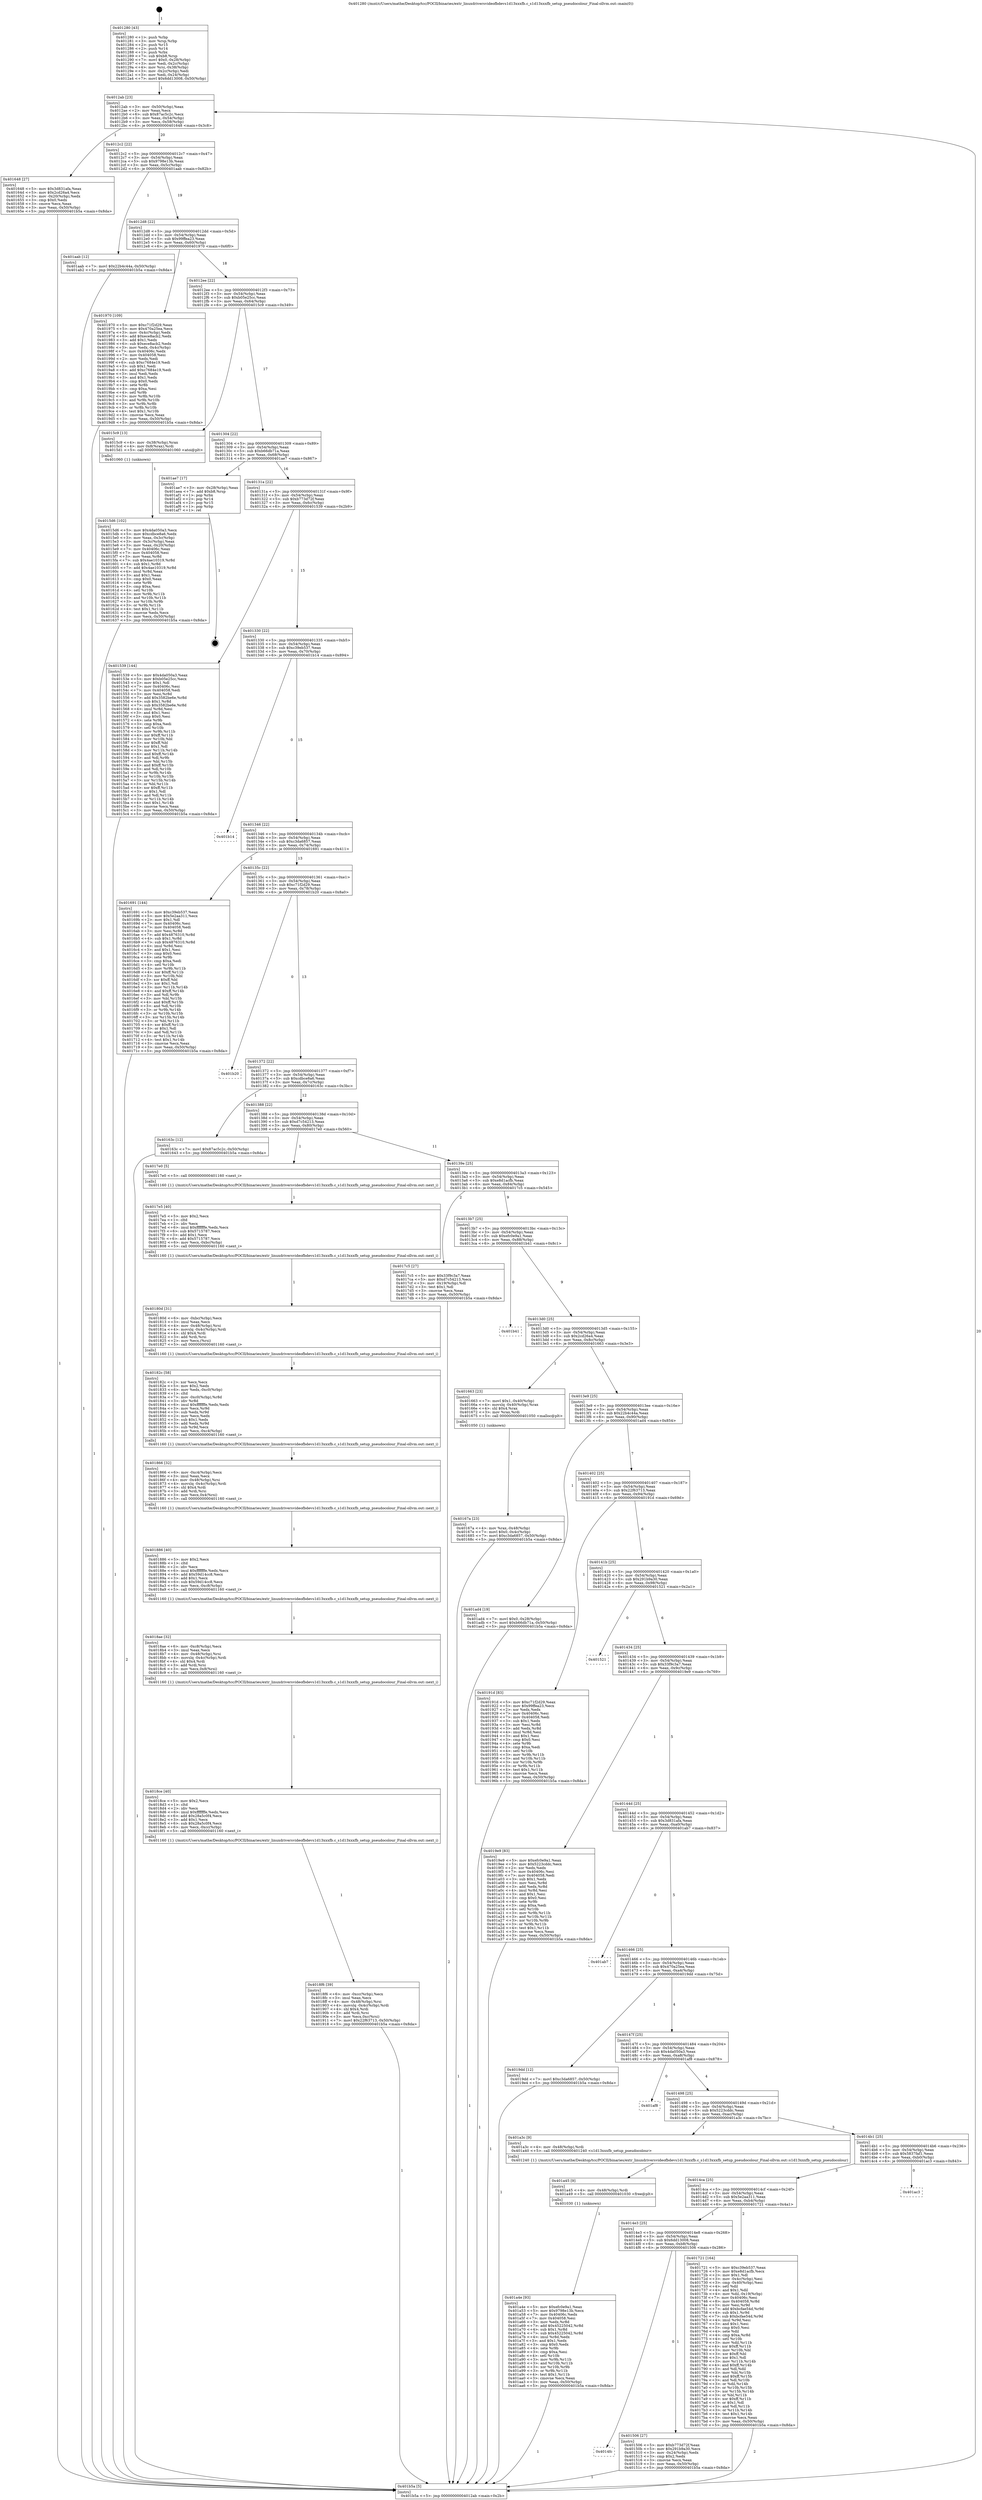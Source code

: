 digraph "0x401280" {
  label = "0x401280 (/mnt/c/Users/mathe/Desktop/tcc/POCII/binaries/extr_linuxdriversvideofbdevs1d13xxxfb.c_s1d13xxxfb_setup_pseudocolour_Final-ollvm.out::main(0))"
  labelloc = "t"
  node[shape=record]

  Entry [label="",width=0.3,height=0.3,shape=circle,fillcolor=black,style=filled]
  "0x4012ab" [label="{
     0x4012ab [23]\l
     | [instrs]\l
     &nbsp;&nbsp;0x4012ab \<+3\>: mov -0x50(%rbp),%eax\l
     &nbsp;&nbsp;0x4012ae \<+2\>: mov %eax,%ecx\l
     &nbsp;&nbsp;0x4012b0 \<+6\>: sub $0x87ac5c2c,%ecx\l
     &nbsp;&nbsp;0x4012b6 \<+3\>: mov %eax,-0x54(%rbp)\l
     &nbsp;&nbsp;0x4012b9 \<+3\>: mov %ecx,-0x58(%rbp)\l
     &nbsp;&nbsp;0x4012bc \<+6\>: je 0000000000401648 \<main+0x3c8\>\l
  }"]
  "0x401648" [label="{
     0x401648 [27]\l
     | [instrs]\l
     &nbsp;&nbsp;0x401648 \<+5\>: mov $0x3d831afa,%eax\l
     &nbsp;&nbsp;0x40164d \<+5\>: mov $0x2cd26a4,%ecx\l
     &nbsp;&nbsp;0x401652 \<+3\>: mov -0x20(%rbp),%edx\l
     &nbsp;&nbsp;0x401655 \<+3\>: cmp $0x0,%edx\l
     &nbsp;&nbsp;0x401658 \<+3\>: cmove %ecx,%eax\l
     &nbsp;&nbsp;0x40165b \<+3\>: mov %eax,-0x50(%rbp)\l
     &nbsp;&nbsp;0x40165e \<+5\>: jmp 0000000000401b5a \<main+0x8da\>\l
  }"]
  "0x4012c2" [label="{
     0x4012c2 [22]\l
     | [instrs]\l
     &nbsp;&nbsp;0x4012c2 \<+5\>: jmp 00000000004012c7 \<main+0x47\>\l
     &nbsp;&nbsp;0x4012c7 \<+3\>: mov -0x54(%rbp),%eax\l
     &nbsp;&nbsp;0x4012ca \<+5\>: sub $0x9798e13b,%eax\l
     &nbsp;&nbsp;0x4012cf \<+3\>: mov %eax,-0x5c(%rbp)\l
     &nbsp;&nbsp;0x4012d2 \<+6\>: je 0000000000401aab \<main+0x82b\>\l
  }"]
  Exit [label="",width=0.3,height=0.3,shape=circle,fillcolor=black,style=filled,peripheries=2]
  "0x401aab" [label="{
     0x401aab [12]\l
     | [instrs]\l
     &nbsp;&nbsp;0x401aab \<+7\>: movl $0x22b4c44a,-0x50(%rbp)\l
     &nbsp;&nbsp;0x401ab2 \<+5\>: jmp 0000000000401b5a \<main+0x8da\>\l
  }"]
  "0x4012d8" [label="{
     0x4012d8 [22]\l
     | [instrs]\l
     &nbsp;&nbsp;0x4012d8 \<+5\>: jmp 00000000004012dd \<main+0x5d\>\l
     &nbsp;&nbsp;0x4012dd \<+3\>: mov -0x54(%rbp),%eax\l
     &nbsp;&nbsp;0x4012e0 \<+5\>: sub $0x99ffea23,%eax\l
     &nbsp;&nbsp;0x4012e5 \<+3\>: mov %eax,-0x60(%rbp)\l
     &nbsp;&nbsp;0x4012e8 \<+6\>: je 0000000000401970 \<main+0x6f0\>\l
  }"]
  "0x401a4e" [label="{
     0x401a4e [93]\l
     | [instrs]\l
     &nbsp;&nbsp;0x401a4e \<+5\>: mov $0xefc0e9a1,%eax\l
     &nbsp;&nbsp;0x401a53 \<+5\>: mov $0x9798e13b,%ecx\l
     &nbsp;&nbsp;0x401a58 \<+7\>: mov 0x40406c,%edx\l
     &nbsp;&nbsp;0x401a5f \<+7\>: mov 0x404058,%esi\l
     &nbsp;&nbsp;0x401a66 \<+3\>: mov %edx,%r8d\l
     &nbsp;&nbsp;0x401a69 \<+7\>: add $0x45225042,%r8d\l
     &nbsp;&nbsp;0x401a70 \<+4\>: sub $0x1,%r8d\l
     &nbsp;&nbsp;0x401a74 \<+7\>: sub $0x45225042,%r8d\l
     &nbsp;&nbsp;0x401a7b \<+4\>: imul %r8d,%edx\l
     &nbsp;&nbsp;0x401a7f \<+3\>: and $0x1,%edx\l
     &nbsp;&nbsp;0x401a82 \<+3\>: cmp $0x0,%edx\l
     &nbsp;&nbsp;0x401a85 \<+4\>: sete %r9b\l
     &nbsp;&nbsp;0x401a89 \<+3\>: cmp $0xa,%esi\l
     &nbsp;&nbsp;0x401a8c \<+4\>: setl %r10b\l
     &nbsp;&nbsp;0x401a90 \<+3\>: mov %r9b,%r11b\l
     &nbsp;&nbsp;0x401a93 \<+3\>: and %r10b,%r11b\l
     &nbsp;&nbsp;0x401a96 \<+3\>: xor %r10b,%r9b\l
     &nbsp;&nbsp;0x401a99 \<+3\>: or %r9b,%r11b\l
     &nbsp;&nbsp;0x401a9c \<+4\>: test $0x1,%r11b\l
     &nbsp;&nbsp;0x401aa0 \<+3\>: cmovne %ecx,%eax\l
     &nbsp;&nbsp;0x401aa3 \<+3\>: mov %eax,-0x50(%rbp)\l
     &nbsp;&nbsp;0x401aa6 \<+5\>: jmp 0000000000401b5a \<main+0x8da\>\l
  }"]
  "0x401970" [label="{
     0x401970 [109]\l
     | [instrs]\l
     &nbsp;&nbsp;0x401970 \<+5\>: mov $0xc71f2d29,%eax\l
     &nbsp;&nbsp;0x401975 \<+5\>: mov $0x470a25ea,%ecx\l
     &nbsp;&nbsp;0x40197a \<+3\>: mov -0x4c(%rbp),%edx\l
     &nbsp;&nbsp;0x40197d \<+6\>: add $0xece8acb2,%edx\l
     &nbsp;&nbsp;0x401983 \<+3\>: add $0x1,%edx\l
     &nbsp;&nbsp;0x401986 \<+6\>: sub $0xece8acb2,%edx\l
     &nbsp;&nbsp;0x40198c \<+3\>: mov %edx,-0x4c(%rbp)\l
     &nbsp;&nbsp;0x40198f \<+7\>: mov 0x40406c,%edx\l
     &nbsp;&nbsp;0x401996 \<+7\>: mov 0x404058,%esi\l
     &nbsp;&nbsp;0x40199d \<+2\>: mov %edx,%edi\l
     &nbsp;&nbsp;0x40199f \<+6\>: sub $0xc7684e19,%edi\l
     &nbsp;&nbsp;0x4019a5 \<+3\>: sub $0x1,%edi\l
     &nbsp;&nbsp;0x4019a8 \<+6\>: add $0xc7684e19,%edi\l
     &nbsp;&nbsp;0x4019ae \<+3\>: imul %edi,%edx\l
     &nbsp;&nbsp;0x4019b1 \<+3\>: and $0x1,%edx\l
     &nbsp;&nbsp;0x4019b4 \<+3\>: cmp $0x0,%edx\l
     &nbsp;&nbsp;0x4019b7 \<+4\>: sete %r8b\l
     &nbsp;&nbsp;0x4019bb \<+3\>: cmp $0xa,%esi\l
     &nbsp;&nbsp;0x4019be \<+4\>: setl %r9b\l
     &nbsp;&nbsp;0x4019c2 \<+3\>: mov %r8b,%r10b\l
     &nbsp;&nbsp;0x4019c5 \<+3\>: and %r9b,%r10b\l
     &nbsp;&nbsp;0x4019c8 \<+3\>: xor %r9b,%r8b\l
     &nbsp;&nbsp;0x4019cb \<+3\>: or %r8b,%r10b\l
     &nbsp;&nbsp;0x4019ce \<+4\>: test $0x1,%r10b\l
     &nbsp;&nbsp;0x4019d2 \<+3\>: cmovne %ecx,%eax\l
     &nbsp;&nbsp;0x4019d5 \<+3\>: mov %eax,-0x50(%rbp)\l
     &nbsp;&nbsp;0x4019d8 \<+5\>: jmp 0000000000401b5a \<main+0x8da\>\l
  }"]
  "0x4012ee" [label="{
     0x4012ee [22]\l
     | [instrs]\l
     &nbsp;&nbsp;0x4012ee \<+5\>: jmp 00000000004012f3 \<main+0x73\>\l
     &nbsp;&nbsp;0x4012f3 \<+3\>: mov -0x54(%rbp),%eax\l
     &nbsp;&nbsp;0x4012f6 \<+5\>: sub $0xb05e25cc,%eax\l
     &nbsp;&nbsp;0x4012fb \<+3\>: mov %eax,-0x64(%rbp)\l
     &nbsp;&nbsp;0x4012fe \<+6\>: je 00000000004015c9 \<main+0x349\>\l
  }"]
  "0x401a45" [label="{
     0x401a45 [9]\l
     | [instrs]\l
     &nbsp;&nbsp;0x401a45 \<+4\>: mov -0x48(%rbp),%rdi\l
     &nbsp;&nbsp;0x401a49 \<+5\>: call 0000000000401030 \<free@plt\>\l
     | [calls]\l
     &nbsp;&nbsp;0x401030 \{1\} (unknown)\l
  }"]
  "0x4015c9" [label="{
     0x4015c9 [13]\l
     | [instrs]\l
     &nbsp;&nbsp;0x4015c9 \<+4\>: mov -0x38(%rbp),%rax\l
     &nbsp;&nbsp;0x4015cd \<+4\>: mov 0x8(%rax),%rdi\l
     &nbsp;&nbsp;0x4015d1 \<+5\>: call 0000000000401060 \<atoi@plt\>\l
     | [calls]\l
     &nbsp;&nbsp;0x401060 \{1\} (unknown)\l
  }"]
  "0x401304" [label="{
     0x401304 [22]\l
     | [instrs]\l
     &nbsp;&nbsp;0x401304 \<+5\>: jmp 0000000000401309 \<main+0x89\>\l
     &nbsp;&nbsp;0x401309 \<+3\>: mov -0x54(%rbp),%eax\l
     &nbsp;&nbsp;0x40130c \<+5\>: sub $0xb66db71a,%eax\l
     &nbsp;&nbsp;0x401311 \<+3\>: mov %eax,-0x68(%rbp)\l
     &nbsp;&nbsp;0x401314 \<+6\>: je 0000000000401ae7 \<main+0x867\>\l
  }"]
  "0x4018f6" [label="{
     0x4018f6 [39]\l
     | [instrs]\l
     &nbsp;&nbsp;0x4018f6 \<+6\>: mov -0xcc(%rbp),%ecx\l
     &nbsp;&nbsp;0x4018fc \<+3\>: imul %eax,%ecx\l
     &nbsp;&nbsp;0x4018ff \<+4\>: mov -0x48(%rbp),%rsi\l
     &nbsp;&nbsp;0x401903 \<+4\>: movslq -0x4c(%rbp),%rdi\l
     &nbsp;&nbsp;0x401907 \<+4\>: shl $0x4,%rdi\l
     &nbsp;&nbsp;0x40190b \<+3\>: add %rdi,%rsi\l
     &nbsp;&nbsp;0x40190e \<+3\>: mov %ecx,0xc(%rsi)\l
     &nbsp;&nbsp;0x401911 \<+7\>: movl $0x22f63713,-0x50(%rbp)\l
     &nbsp;&nbsp;0x401918 \<+5\>: jmp 0000000000401b5a \<main+0x8da\>\l
  }"]
  "0x401ae7" [label="{
     0x401ae7 [17]\l
     | [instrs]\l
     &nbsp;&nbsp;0x401ae7 \<+3\>: mov -0x28(%rbp),%eax\l
     &nbsp;&nbsp;0x401aea \<+7\>: add $0xb8,%rsp\l
     &nbsp;&nbsp;0x401af1 \<+1\>: pop %rbx\l
     &nbsp;&nbsp;0x401af2 \<+2\>: pop %r14\l
     &nbsp;&nbsp;0x401af4 \<+2\>: pop %r15\l
     &nbsp;&nbsp;0x401af6 \<+1\>: pop %rbp\l
     &nbsp;&nbsp;0x401af7 \<+1\>: ret\l
  }"]
  "0x40131a" [label="{
     0x40131a [22]\l
     | [instrs]\l
     &nbsp;&nbsp;0x40131a \<+5\>: jmp 000000000040131f \<main+0x9f\>\l
     &nbsp;&nbsp;0x40131f \<+3\>: mov -0x54(%rbp),%eax\l
     &nbsp;&nbsp;0x401322 \<+5\>: sub $0xb773d72f,%eax\l
     &nbsp;&nbsp;0x401327 \<+3\>: mov %eax,-0x6c(%rbp)\l
     &nbsp;&nbsp;0x40132a \<+6\>: je 0000000000401539 \<main+0x2b9\>\l
  }"]
  "0x4018ce" [label="{
     0x4018ce [40]\l
     | [instrs]\l
     &nbsp;&nbsp;0x4018ce \<+5\>: mov $0x2,%ecx\l
     &nbsp;&nbsp;0x4018d3 \<+1\>: cltd\l
     &nbsp;&nbsp;0x4018d4 \<+2\>: idiv %ecx\l
     &nbsp;&nbsp;0x4018d6 \<+6\>: imul $0xfffffffe,%edx,%ecx\l
     &nbsp;&nbsp;0x4018dc \<+6\>: add $0x28a5c0f4,%ecx\l
     &nbsp;&nbsp;0x4018e2 \<+3\>: add $0x1,%ecx\l
     &nbsp;&nbsp;0x4018e5 \<+6\>: sub $0x28a5c0f4,%ecx\l
     &nbsp;&nbsp;0x4018eb \<+6\>: mov %ecx,-0xcc(%rbp)\l
     &nbsp;&nbsp;0x4018f1 \<+5\>: call 0000000000401160 \<next_i\>\l
     | [calls]\l
     &nbsp;&nbsp;0x401160 \{1\} (/mnt/c/Users/mathe/Desktop/tcc/POCII/binaries/extr_linuxdriversvideofbdevs1d13xxxfb.c_s1d13xxxfb_setup_pseudocolour_Final-ollvm.out::next_i)\l
  }"]
  "0x401539" [label="{
     0x401539 [144]\l
     | [instrs]\l
     &nbsp;&nbsp;0x401539 \<+5\>: mov $0x4da050a3,%eax\l
     &nbsp;&nbsp;0x40153e \<+5\>: mov $0xb05e25cc,%ecx\l
     &nbsp;&nbsp;0x401543 \<+2\>: mov $0x1,%dl\l
     &nbsp;&nbsp;0x401545 \<+7\>: mov 0x40406c,%esi\l
     &nbsp;&nbsp;0x40154c \<+7\>: mov 0x404058,%edi\l
     &nbsp;&nbsp;0x401553 \<+3\>: mov %esi,%r8d\l
     &nbsp;&nbsp;0x401556 \<+7\>: add $0x3582be6e,%r8d\l
     &nbsp;&nbsp;0x40155d \<+4\>: sub $0x1,%r8d\l
     &nbsp;&nbsp;0x401561 \<+7\>: sub $0x3582be6e,%r8d\l
     &nbsp;&nbsp;0x401568 \<+4\>: imul %r8d,%esi\l
     &nbsp;&nbsp;0x40156c \<+3\>: and $0x1,%esi\l
     &nbsp;&nbsp;0x40156f \<+3\>: cmp $0x0,%esi\l
     &nbsp;&nbsp;0x401572 \<+4\>: sete %r9b\l
     &nbsp;&nbsp;0x401576 \<+3\>: cmp $0xa,%edi\l
     &nbsp;&nbsp;0x401579 \<+4\>: setl %r10b\l
     &nbsp;&nbsp;0x40157d \<+3\>: mov %r9b,%r11b\l
     &nbsp;&nbsp;0x401580 \<+4\>: xor $0xff,%r11b\l
     &nbsp;&nbsp;0x401584 \<+3\>: mov %r10b,%bl\l
     &nbsp;&nbsp;0x401587 \<+3\>: xor $0xff,%bl\l
     &nbsp;&nbsp;0x40158a \<+3\>: xor $0x1,%dl\l
     &nbsp;&nbsp;0x40158d \<+3\>: mov %r11b,%r14b\l
     &nbsp;&nbsp;0x401590 \<+4\>: and $0xff,%r14b\l
     &nbsp;&nbsp;0x401594 \<+3\>: and %dl,%r9b\l
     &nbsp;&nbsp;0x401597 \<+3\>: mov %bl,%r15b\l
     &nbsp;&nbsp;0x40159a \<+4\>: and $0xff,%r15b\l
     &nbsp;&nbsp;0x40159e \<+3\>: and %dl,%r10b\l
     &nbsp;&nbsp;0x4015a1 \<+3\>: or %r9b,%r14b\l
     &nbsp;&nbsp;0x4015a4 \<+3\>: or %r10b,%r15b\l
     &nbsp;&nbsp;0x4015a7 \<+3\>: xor %r15b,%r14b\l
     &nbsp;&nbsp;0x4015aa \<+3\>: or %bl,%r11b\l
     &nbsp;&nbsp;0x4015ad \<+4\>: xor $0xff,%r11b\l
     &nbsp;&nbsp;0x4015b1 \<+3\>: or $0x1,%dl\l
     &nbsp;&nbsp;0x4015b4 \<+3\>: and %dl,%r11b\l
     &nbsp;&nbsp;0x4015b7 \<+3\>: or %r11b,%r14b\l
     &nbsp;&nbsp;0x4015ba \<+4\>: test $0x1,%r14b\l
     &nbsp;&nbsp;0x4015be \<+3\>: cmovne %ecx,%eax\l
     &nbsp;&nbsp;0x4015c1 \<+3\>: mov %eax,-0x50(%rbp)\l
     &nbsp;&nbsp;0x4015c4 \<+5\>: jmp 0000000000401b5a \<main+0x8da\>\l
  }"]
  "0x401330" [label="{
     0x401330 [22]\l
     | [instrs]\l
     &nbsp;&nbsp;0x401330 \<+5\>: jmp 0000000000401335 \<main+0xb5\>\l
     &nbsp;&nbsp;0x401335 \<+3\>: mov -0x54(%rbp),%eax\l
     &nbsp;&nbsp;0x401338 \<+5\>: sub $0xc39eb537,%eax\l
     &nbsp;&nbsp;0x40133d \<+3\>: mov %eax,-0x70(%rbp)\l
     &nbsp;&nbsp;0x401340 \<+6\>: je 0000000000401b14 \<main+0x894\>\l
  }"]
  "0x4018ae" [label="{
     0x4018ae [32]\l
     | [instrs]\l
     &nbsp;&nbsp;0x4018ae \<+6\>: mov -0xc8(%rbp),%ecx\l
     &nbsp;&nbsp;0x4018b4 \<+3\>: imul %eax,%ecx\l
     &nbsp;&nbsp;0x4018b7 \<+4\>: mov -0x48(%rbp),%rsi\l
     &nbsp;&nbsp;0x4018bb \<+4\>: movslq -0x4c(%rbp),%rdi\l
     &nbsp;&nbsp;0x4018bf \<+4\>: shl $0x4,%rdi\l
     &nbsp;&nbsp;0x4018c3 \<+3\>: add %rdi,%rsi\l
     &nbsp;&nbsp;0x4018c6 \<+3\>: mov %ecx,0x8(%rsi)\l
     &nbsp;&nbsp;0x4018c9 \<+5\>: call 0000000000401160 \<next_i\>\l
     | [calls]\l
     &nbsp;&nbsp;0x401160 \{1\} (/mnt/c/Users/mathe/Desktop/tcc/POCII/binaries/extr_linuxdriversvideofbdevs1d13xxxfb.c_s1d13xxxfb_setup_pseudocolour_Final-ollvm.out::next_i)\l
  }"]
  "0x401b14" [label="{
     0x401b14\l
  }", style=dashed]
  "0x401346" [label="{
     0x401346 [22]\l
     | [instrs]\l
     &nbsp;&nbsp;0x401346 \<+5\>: jmp 000000000040134b \<main+0xcb\>\l
     &nbsp;&nbsp;0x40134b \<+3\>: mov -0x54(%rbp),%eax\l
     &nbsp;&nbsp;0x40134e \<+5\>: sub $0xc3da6857,%eax\l
     &nbsp;&nbsp;0x401353 \<+3\>: mov %eax,-0x74(%rbp)\l
     &nbsp;&nbsp;0x401356 \<+6\>: je 0000000000401691 \<main+0x411\>\l
  }"]
  "0x401886" [label="{
     0x401886 [40]\l
     | [instrs]\l
     &nbsp;&nbsp;0x401886 \<+5\>: mov $0x2,%ecx\l
     &nbsp;&nbsp;0x40188b \<+1\>: cltd\l
     &nbsp;&nbsp;0x40188c \<+2\>: idiv %ecx\l
     &nbsp;&nbsp;0x40188e \<+6\>: imul $0xfffffffe,%edx,%ecx\l
     &nbsp;&nbsp;0x401894 \<+6\>: add $0x59d14cc8,%ecx\l
     &nbsp;&nbsp;0x40189a \<+3\>: add $0x1,%ecx\l
     &nbsp;&nbsp;0x40189d \<+6\>: sub $0x59d14cc8,%ecx\l
     &nbsp;&nbsp;0x4018a3 \<+6\>: mov %ecx,-0xc8(%rbp)\l
     &nbsp;&nbsp;0x4018a9 \<+5\>: call 0000000000401160 \<next_i\>\l
     | [calls]\l
     &nbsp;&nbsp;0x401160 \{1\} (/mnt/c/Users/mathe/Desktop/tcc/POCII/binaries/extr_linuxdriversvideofbdevs1d13xxxfb.c_s1d13xxxfb_setup_pseudocolour_Final-ollvm.out::next_i)\l
  }"]
  "0x401691" [label="{
     0x401691 [144]\l
     | [instrs]\l
     &nbsp;&nbsp;0x401691 \<+5\>: mov $0xc39eb537,%eax\l
     &nbsp;&nbsp;0x401696 \<+5\>: mov $0x5e2aa311,%ecx\l
     &nbsp;&nbsp;0x40169b \<+2\>: mov $0x1,%dl\l
     &nbsp;&nbsp;0x40169d \<+7\>: mov 0x40406c,%esi\l
     &nbsp;&nbsp;0x4016a4 \<+7\>: mov 0x404058,%edi\l
     &nbsp;&nbsp;0x4016ab \<+3\>: mov %esi,%r8d\l
     &nbsp;&nbsp;0x4016ae \<+7\>: add $0x4876310,%r8d\l
     &nbsp;&nbsp;0x4016b5 \<+4\>: sub $0x1,%r8d\l
     &nbsp;&nbsp;0x4016b9 \<+7\>: sub $0x4876310,%r8d\l
     &nbsp;&nbsp;0x4016c0 \<+4\>: imul %r8d,%esi\l
     &nbsp;&nbsp;0x4016c4 \<+3\>: and $0x1,%esi\l
     &nbsp;&nbsp;0x4016c7 \<+3\>: cmp $0x0,%esi\l
     &nbsp;&nbsp;0x4016ca \<+4\>: sete %r9b\l
     &nbsp;&nbsp;0x4016ce \<+3\>: cmp $0xa,%edi\l
     &nbsp;&nbsp;0x4016d1 \<+4\>: setl %r10b\l
     &nbsp;&nbsp;0x4016d5 \<+3\>: mov %r9b,%r11b\l
     &nbsp;&nbsp;0x4016d8 \<+4\>: xor $0xff,%r11b\l
     &nbsp;&nbsp;0x4016dc \<+3\>: mov %r10b,%bl\l
     &nbsp;&nbsp;0x4016df \<+3\>: xor $0xff,%bl\l
     &nbsp;&nbsp;0x4016e2 \<+3\>: xor $0x1,%dl\l
     &nbsp;&nbsp;0x4016e5 \<+3\>: mov %r11b,%r14b\l
     &nbsp;&nbsp;0x4016e8 \<+4\>: and $0xff,%r14b\l
     &nbsp;&nbsp;0x4016ec \<+3\>: and %dl,%r9b\l
     &nbsp;&nbsp;0x4016ef \<+3\>: mov %bl,%r15b\l
     &nbsp;&nbsp;0x4016f2 \<+4\>: and $0xff,%r15b\l
     &nbsp;&nbsp;0x4016f6 \<+3\>: and %dl,%r10b\l
     &nbsp;&nbsp;0x4016f9 \<+3\>: or %r9b,%r14b\l
     &nbsp;&nbsp;0x4016fc \<+3\>: or %r10b,%r15b\l
     &nbsp;&nbsp;0x4016ff \<+3\>: xor %r15b,%r14b\l
     &nbsp;&nbsp;0x401702 \<+3\>: or %bl,%r11b\l
     &nbsp;&nbsp;0x401705 \<+4\>: xor $0xff,%r11b\l
     &nbsp;&nbsp;0x401709 \<+3\>: or $0x1,%dl\l
     &nbsp;&nbsp;0x40170c \<+3\>: and %dl,%r11b\l
     &nbsp;&nbsp;0x40170f \<+3\>: or %r11b,%r14b\l
     &nbsp;&nbsp;0x401712 \<+4\>: test $0x1,%r14b\l
     &nbsp;&nbsp;0x401716 \<+3\>: cmovne %ecx,%eax\l
     &nbsp;&nbsp;0x401719 \<+3\>: mov %eax,-0x50(%rbp)\l
     &nbsp;&nbsp;0x40171c \<+5\>: jmp 0000000000401b5a \<main+0x8da\>\l
  }"]
  "0x40135c" [label="{
     0x40135c [22]\l
     | [instrs]\l
     &nbsp;&nbsp;0x40135c \<+5\>: jmp 0000000000401361 \<main+0xe1\>\l
     &nbsp;&nbsp;0x401361 \<+3\>: mov -0x54(%rbp),%eax\l
     &nbsp;&nbsp;0x401364 \<+5\>: sub $0xc71f2d29,%eax\l
     &nbsp;&nbsp;0x401369 \<+3\>: mov %eax,-0x78(%rbp)\l
     &nbsp;&nbsp;0x40136c \<+6\>: je 0000000000401b20 \<main+0x8a0\>\l
  }"]
  "0x401866" [label="{
     0x401866 [32]\l
     | [instrs]\l
     &nbsp;&nbsp;0x401866 \<+6\>: mov -0xc4(%rbp),%ecx\l
     &nbsp;&nbsp;0x40186c \<+3\>: imul %eax,%ecx\l
     &nbsp;&nbsp;0x40186f \<+4\>: mov -0x48(%rbp),%rsi\l
     &nbsp;&nbsp;0x401873 \<+4\>: movslq -0x4c(%rbp),%rdi\l
     &nbsp;&nbsp;0x401877 \<+4\>: shl $0x4,%rdi\l
     &nbsp;&nbsp;0x40187b \<+3\>: add %rdi,%rsi\l
     &nbsp;&nbsp;0x40187e \<+3\>: mov %ecx,0x4(%rsi)\l
     &nbsp;&nbsp;0x401881 \<+5\>: call 0000000000401160 \<next_i\>\l
     | [calls]\l
     &nbsp;&nbsp;0x401160 \{1\} (/mnt/c/Users/mathe/Desktop/tcc/POCII/binaries/extr_linuxdriversvideofbdevs1d13xxxfb.c_s1d13xxxfb_setup_pseudocolour_Final-ollvm.out::next_i)\l
  }"]
  "0x401b20" [label="{
     0x401b20\l
  }", style=dashed]
  "0x401372" [label="{
     0x401372 [22]\l
     | [instrs]\l
     &nbsp;&nbsp;0x401372 \<+5\>: jmp 0000000000401377 \<main+0xf7\>\l
     &nbsp;&nbsp;0x401377 \<+3\>: mov -0x54(%rbp),%eax\l
     &nbsp;&nbsp;0x40137a \<+5\>: sub $0xcdbce8a6,%eax\l
     &nbsp;&nbsp;0x40137f \<+3\>: mov %eax,-0x7c(%rbp)\l
     &nbsp;&nbsp;0x401382 \<+6\>: je 000000000040163c \<main+0x3bc\>\l
  }"]
  "0x40182c" [label="{
     0x40182c [58]\l
     | [instrs]\l
     &nbsp;&nbsp;0x40182c \<+2\>: xor %ecx,%ecx\l
     &nbsp;&nbsp;0x40182e \<+5\>: mov $0x2,%edx\l
     &nbsp;&nbsp;0x401833 \<+6\>: mov %edx,-0xc0(%rbp)\l
     &nbsp;&nbsp;0x401839 \<+1\>: cltd\l
     &nbsp;&nbsp;0x40183a \<+7\>: mov -0xc0(%rbp),%r8d\l
     &nbsp;&nbsp;0x401841 \<+3\>: idiv %r8d\l
     &nbsp;&nbsp;0x401844 \<+6\>: imul $0xfffffffe,%edx,%edx\l
     &nbsp;&nbsp;0x40184a \<+3\>: mov %ecx,%r9d\l
     &nbsp;&nbsp;0x40184d \<+3\>: sub %edx,%r9d\l
     &nbsp;&nbsp;0x401850 \<+2\>: mov %ecx,%edx\l
     &nbsp;&nbsp;0x401852 \<+3\>: sub $0x1,%edx\l
     &nbsp;&nbsp;0x401855 \<+3\>: add %edx,%r9d\l
     &nbsp;&nbsp;0x401858 \<+3\>: sub %r9d,%ecx\l
     &nbsp;&nbsp;0x40185b \<+6\>: mov %ecx,-0xc4(%rbp)\l
     &nbsp;&nbsp;0x401861 \<+5\>: call 0000000000401160 \<next_i\>\l
     | [calls]\l
     &nbsp;&nbsp;0x401160 \{1\} (/mnt/c/Users/mathe/Desktop/tcc/POCII/binaries/extr_linuxdriversvideofbdevs1d13xxxfb.c_s1d13xxxfb_setup_pseudocolour_Final-ollvm.out::next_i)\l
  }"]
  "0x40163c" [label="{
     0x40163c [12]\l
     | [instrs]\l
     &nbsp;&nbsp;0x40163c \<+7\>: movl $0x87ac5c2c,-0x50(%rbp)\l
     &nbsp;&nbsp;0x401643 \<+5\>: jmp 0000000000401b5a \<main+0x8da\>\l
  }"]
  "0x401388" [label="{
     0x401388 [22]\l
     | [instrs]\l
     &nbsp;&nbsp;0x401388 \<+5\>: jmp 000000000040138d \<main+0x10d\>\l
     &nbsp;&nbsp;0x40138d \<+3\>: mov -0x54(%rbp),%eax\l
     &nbsp;&nbsp;0x401390 \<+5\>: sub $0xd7c54213,%eax\l
     &nbsp;&nbsp;0x401395 \<+3\>: mov %eax,-0x80(%rbp)\l
     &nbsp;&nbsp;0x401398 \<+6\>: je 00000000004017e0 \<main+0x560\>\l
  }"]
  "0x40180d" [label="{
     0x40180d [31]\l
     | [instrs]\l
     &nbsp;&nbsp;0x40180d \<+6\>: mov -0xbc(%rbp),%ecx\l
     &nbsp;&nbsp;0x401813 \<+3\>: imul %eax,%ecx\l
     &nbsp;&nbsp;0x401816 \<+4\>: mov -0x48(%rbp),%rsi\l
     &nbsp;&nbsp;0x40181a \<+4\>: movslq -0x4c(%rbp),%rdi\l
     &nbsp;&nbsp;0x40181e \<+4\>: shl $0x4,%rdi\l
     &nbsp;&nbsp;0x401822 \<+3\>: add %rdi,%rsi\l
     &nbsp;&nbsp;0x401825 \<+2\>: mov %ecx,(%rsi)\l
     &nbsp;&nbsp;0x401827 \<+5\>: call 0000000000401160 \<next_i\>\l
     | [calls]\l
     &nbsp;&nbsp;0x401160 \{1\} (/mnt/c/Users/mathe/Desktop/tcc/POCII/binaries/extr_linuxdriversvideofbdevs1d13xxxfb.c_s1d13xxxfb_setup_pseudocolour_Final-ollvm.out::next_i)\l
  }"]
  "0x4017e0" [label="{
     0x4017e0 [5]\l
     | [instrs]\l
     &nbsp;&nbsp;0x4017e0 \<+5\>: call 0000000000401160 \<next_i\>\l
     | [calls]\l
     &nbsp;&nbsp;0x401160 \{1\} (/mnt/c/Users/mathe/Desktop/tcc/POCII/binaries/extr_linuxdriversvideofbdevs1d13xxxfb.c_s1d13xxxfb_setup_pseudocolour_Final-ollvm.out::next_i)\l
  }"]
  "0x40139e" [label="{
     0x40139e [25]\l
     | [instrs]\l
     &nbsp;&nbsp;0x40139e \<+5\>: jmp 00000000004013a3 \<main+0x123\>\l
     &nbsp;&nbsp;0x4013a3 \<+3\>: mov -0x54(%rbp),%eax\l
     &nbsp;&nbsp;0x4013a6 \<+5\>: sub $0xe8d1acfb,%eax\l
     &nbsp;&nbsp;0x4013ab \<+6\>: mov %eax,-0x84(%rbp)\l
     &nbsp;&nbsp;0x4013b1 \<+6\>: je 00000000004017c5 \<main+0x545\>\l
  }"]
  "0x4017e5" [label="{
     0x4017e5 [40]\l
     | [instrs]\l
     &nbsp;&nbsp;0x4017e5 \<+5\>: mov $0x2,%ecx\l
     &nbsp;&nbsp;0x4017ea \<+1\>: cltd\l
     &nbsp;&nbsp;0x4017eb \<+2\>: idiv %ecx\l
     &nbsp;&nbsp;0x4017ed \<+6\>: imul $0xfffffffe,%edx,%ecx\l
     &nbsp;&nbsp;0x4017f3 \<+6\>: sub $0x5715787,%ecx\l
     &nbsp;&nbsp;0x4017f9 \<+3\>: add $0x1,%ecx\l
     &nbsp;&nbsp;0x4017fc \<+6\>: add $0x5715787,%ecx\l
     &nbsp;&nbsp;0x401802 \<+6\>: mov %ecx,-0xbc(%rbp)\l
     &nbsp;&nbsp;0x401808 \<+5\>: call 0000000000401160 \<next_i\>\l
     | [calls]\l
     &nbsp;&nbsp;0x401160 \{1\} (/mnt/c/Users/mathe/Desktop/tcc/POCII/binaries/extr_linuxdriversvideofbdevs1d13xxxfb.c_s1d13xxxfb_setup_pseudocolour_Final-ollvm.out::next_i)\l
  }"]
  "0x4017c5" [label="{
     0x4017c5 [27]\l
     | [instrs]\l
     &nbsp;&nbsp;0x4017c5 \<+5\>: mov $0x33f9c3a7,%eax\l
     &nbsp;&nbsp;0x4017ca \<+5\>: mov $0xd7c54213,%ecx\l
     &nbsp;&nbsp;0x4017cf \<+3\>: mov -0x19(%rbp),%dl\l
     &nbsp;&nbsp;0x4017d2 \<+3\>: test $0x1,%dl\l
     &nbsp;&nbsp;0x4017d5 \<+3\>: cmovne %ecx,%eax\l
     &nbsp;&nbsp;0x4017d8 \<+3\>: mov %eax,-0x50(%rbp)\l
     &nbsp;&nbsp;0x4017db \<+5\>: jmp 0000000000401b5a \<main+0x8da\>\l
  }"]
  "0x4013b7" [label="{
     0x4013b7 [25]\l
     | [instrs]\l
     &nbsp;&nbsp;0x4013b7 \<+5\>: jmp 00000000004013bc \<main+0x13c\>\l
     &nbsp;&nbsp;0x4013bc \<+3\>: mov -0x54(%rbp),%eax\l
     &nbsp;&nbsp;0x4013bf \<+5\>: sub $0xefc0e9a1,%eax\l
     &nbsp;&nbsp;0x4013c4 \<+6\>: mov %eax,-0x88(%rbp)\l
     &nbsp;&nbsp;0x4013ca \<+6\>: je 0000000000401b41 \<main+0x8c1\>\l
  }"]
  "0x40167a" [label="{
     0x40167a [23]\l
     | [instrs]\l
     &nbsp;&nbsp;0x40167a \<+4\>: mov %rax,-0x48(%rbp)\l
     &nbsp;&nbsp;0x40167e \<+7\>: movl $0x0,-0x4c(%rbp)\l
     &nbsp;&nbsp;0x401685 \<+7\>: movl $0xc3da6857,-0x50(%rbp)\l
     &nbsp;&nbsp;0x40168c \<+5\>: jmp 0000000000401b5a \<main+0x8da\>\l
  }"]
  "0x401b41" [label="{
     0x401b41\l
  }", style=dashed]
  "0x4013d0" [label="{
     0x4013d0 [25]\l
     | [instrs]\l
     &nbsp;&nbsp;0x4013d0 \<+5\>: jmp 00000000004013d5 \<main+0x155\>\l
     &nbsp;&nbsp;0x4013d5 \<+3\>: mov -0x54(%rbp),%eax\l
     &nbsp;&nbsp;0x4013d8 \<+5\>: sub $0x2cd26a4,%eax\l
     &nbsp;&nbsp;0x4013dd \<+6\>: mov %eax,-0x8c(%rbp)\l
     &nbsp;&nbsp;0x4013e3 \<+6\>: je 0000000000401663 \<main+0x3e3\>\l
  }"]
  "0x4015d6" [label="{
     0x4015d6 [102]\l
     | [instrs]\l
     &nbsp;&nbsp;0x4015d6 \<+5\>: mov $0x4da050a3,%ecx\l
     &nbsp;&nbsp;0x4015db \<+5\>: mov $0xcdbce8a6,%edx\l
     &nbsp;&nbsp;0x4015e0 \<+3\>: mov %eax,-0x3c(%rbp)\l
     &nbsp;&nbsp;0x4015e3 \<+3\>: mov -0x3c(%rbp),%eax\l
     &nbsp;&nbsp;0x4015e6 \<+3\>: mov %eax,-0x20(%rbp)\l
     &nbsp;&nbsp;0x4015e9 \<+7\>: mov 0x40406c,%eax\l
     &nbsp;&nbsp;0x4015f0 \<+7\>: mov 0x404058,%esi\l
     &nbsp;&nbsp;0x4015f7 \<+3\>: mov %eax,%r8d\l
     &nbsp;&nbsp;0x4015fa \<+7\>: sub $0x4ae10319,%r8d\l
     &nbsp;&nbsp;0x401601 \<+4\>: sub $0x1,%r8d\l
     &nbsp;&nbsp;0x401605 \<+7\>: add $0x4ae10319,%r8d\l
     &nbsp;&nbsp;0x40160c \<+4\>: imul %r8d,%eax\l
     &nbsp;&nbsp;0x401610 \<+3\>: and $0x1,%eax\l
     &nbsp;&nbsp;0x401613 \<+3\>: cmp $0x0,%eax\l
     &nbsp;&nbsp;0x401616 \<+4\>: sete %r9b\l
     &nbsp;&nbsp;0x40161a \<+3\>: cmp $0xa,%esi\l
     &nbsp;&nbsp;0x40161d \<+4\>: setl %r10b\l
     &nbsp;&nbsp;0x401621 \<+3\>: mov %r9b,%r11b\l
     &nbsp;&nbsp;0x401624 \<+3\>: and %r10b,%r11b\l
     &nbsp;&nbsp;0x401627 \<+3\>: xor %r10b,%r9b\l
     &nbsp;&nbsp;0x40162a \<+3\>: or %r9b,%r11b\l
     &nbsp;&nbsp;0x40162d \<+4\>: test $0x1,%r11b\l
     &nbsp;&nbsp;0x401631 \<+3\>: cmovne %edx,%ecx\l
     &nbsp;&nbsp;0x401634 \<+3\>: mov %ecx,-0x50(%rbp)\l
     &nbsp;&nbsp;0x401637 \<+5\>: jmp 0000000000401b5a \<main+0x8da\>\l
  }"]
  "0x401663" [label="{
     0x401663 [23]\l
     | [instrs]\l
     &nbsp;&nbsp;0x401663 \<+7\>: movl $0x1,-0x40(%rbp)\l
     &nbsp;&nbsp;0x40166a \<+4\>: movslq -0x40(%rbp),%rax\l
     &nbsp;&nbsp;0x40166e \<+4\>: shl $0x4,%rax\l
     &nbsp;&nbsp;0x401672 \<+3\>: mov %rax,%rdi\l
     &nbsp;&nbsp;0x401675 \<+5\>: call 0000000000401050 \<malloc@plt\>\l
     | [calls]\l
     &nbsp;&nbsp;0x401050 \{1\} (unknown)\l
  }"]
  "0x4013e9" [label="{
     0x4013e9 [25]\l
     | [instrs]\l
     &nbsp;&nbsp;0x4013e9 \<+5\>: jmp 00000000004013ee \<main+0x16e\>\l
     &nbsp;&nbsp;0x4013ee \<+3\>: mov -0x54(%rbp),%eax\l
     &nbsp;&nbsp;0x4013f1 \<+5\>: sub $0x22b4c44a,%eax\l
     &nbsp;&nbsp;0x4013f6 \<+6\>: mov %eax,-0x90(%rbp)\l
     &nbsp;&nbsp;0x4013fc \<+6\>: je 0000000000401ad4 \<main+0x854\>\l
  }"]
  "0x401280" [label="{
     0x401280 [43]\l
     | [instrs]\l
     &nbsp;&nbsp;0x401280 \<+1\>: push %rbp\l
     &nbsp;&nbsp;0x401281 \<+3\>: mov %rsp,%rbp\l
     &nbsp;&nbsp;0x401284 \<+2\>: push %r15\l
     &nbsp;&nbsp;0x401286 \<+2\>: push %r14\l
     &nbsp;&nbsp;0x401288 \<+1\>: push %rbx\l
     &nbsp;&nbsp;0x401289 \<+7\>: sub $0xb8,%rsp\l
     &nbsp;&nbsp;0x401290 \<+7\>: movl $0x0,-0x28(%rbp)\l
     &nbsp;&nbsp;0x401297 \<+3\>: mov %edi,-0x2c(%rbp)\l
     &nbsp;&nbsp;0x40129a \<+4\>: mov %rsi,-0x38(%rbp)\l
     &nbsp;&nbsp;0x40129e \<+3\>: mov -0x2c(%rbp),%edi\l
     &nbsp;&nbsp;0x4012a1 \<+3\>: mov %edi,-0x24(%rbp)\l
     &nbsp;&nbsp;0x4012a4 \<+7\>: movl $0x6dd13008,-0x50(%rbp)\l
  }"]
  "0x401ad4" [label="{
     0x401ad4 [19]\l
     | [instrs]\l
     &nbsp;&nbsp;0x401ad4 \<+7\>: movl $0x0,-0x28(%rbp)\l
     &nbsp;&nbsp;0x401adb \<+7\>: movl $0xb66db71a,-0x50(%rbp)\l
     &nbsp;&nbsp;0x401ae2 \<+5\>: jmp 0000000000401b5a \<main+0x8da\>\l
  }"]
  "0x401402" [label="{
     0x401402 [25]\l
     | [instrs]\l
     &nbsp;&nbsp;0x401402 \<+5\>: jmp 0000000000401407 \<main+0x187\>\l
     &nbsp;&nbsp;0x401407 \<+3\>: mov -0x54(%rbp),%eax\l
     &nbsp;&nbsp;0x40140a \<+5\>: sub $0x22f63713,%eax\l
     &nbsp;&nbsp;0x40140f \<+6\>: mov %eax,-0x94(%rbp)\l
     &nbsp;&nbsp;0x401415 \<+6\>: je 000000000040191d \<main+0x69d\>\l
  }"]
  "0x401b5a" [label="{
     0x401b5a [5]\l
     | [instrs]\l
     &nbsp;&nbsp;0x401b5a \<+5\>: jmp 00000000004012ab \<main+0x2b\>\l
  }"]
  "0x40191d" [label="{
     0x40191d [83]\l
     | [instrs]\l
     &nbsp;&nbsp;0x40191d \<+5\>: mov $0xc71f2d29,%eax\l
     &nbsp;&nbsp;0x401922 \<+5\>: mov $0x99ffea23,%ecx\l
     &nbsp;&nbsp;0x401927 \<+2\>: xor %edx,%edx\l
     &nbsp;&nbsp;0x401929 \<+7\>: mov 0x40406c,%esi\l
     &nbsp;&nbsp;0x401930 \<+7\>: mov 0x404058,%edi\l
     &nbsp;&nbsp;0x401937 \<+3\>: sub $0x1,%edx\l
     &nbsp;&nbsp;0x40193a \<+3\>: mov %esi,%r8d\l
     &nbsp;&nbsp;0x40193d \<+3\>: add %edx,%r8d\l
     &nbsp;&nbsp;0x401940 \<+4\>: imul %r8d,%esi\l
     &nbsp;&nbsp;0x401944 \<+3\>: and $0x1,%esi\l
     &nbsp;&nbsp;0x401947 \<+3\>: cmp $0x0,%esi\l
     &nbsp;&nbsp;0x40194a \<+4\>: sete %r9b\l
     &nbsp;&nbsp;0x40194e \<+3\>: cmp $0xa,%edi\l
     &nbsp;&nbsp;0x401951 \<+4\>: setl %r10b\l
     &nbsp;&nbsp;0x401955 \<+3\>: mov %r9b,%r11b\l
     &nbsp;&nbsp;0x401958 \<+3\>: and %r10b,%r11b\l
     &nbsp;&nbsp;0x40195b \<+3\>: xor %r10b,%r9b\l
     &nbsp;&nbsp;0x40195e \<+3\>: or %r9b,%r11b\l
     &nbsp;&nbsp;0x401961 \<+4\>: test $0x1,%r11b\l
     &nbsp;&nbsp;0x401965 \<+3\>: cmovne %ecx,%eax\l
     &nbsp;&nbsp;0x401968 \<+3\>: mov %eax,-0x50(%rbp)\l
     &nbsp;&nbsp;0x40196b \<+5\>: jmp 0000000000401b5a \<main+0x8da\>\l
  }"]
  "0x40141b" [label="{
     0x40141b [25]\l
     | [instrs]\l
     &nbsp;&nbsp;0x40141b \<+5\>: jmp 0000000000401420 \<main+0x1a0\>\l
     &nbsp;&nbsp;0x401420 \<+3\>: mov -0x54(%rbp),%eax\l
     &nbsp;&nbsp;0x401423 \<+5\>: sub $0x291b9a30,%eax\l
     &nbsp;&nbsp;0x401428 \<+6\>: mov %eax,-0x98(%rbp)\l
     &nbsp;&nbsp;0x40142e \<+6\>: je 0000000000401521 \<main+0x2a1\>\l
  }"]
  "0x4014fc" [label="{
     0x4014fc\l
  }", style=dashed]
  "0x401521" [label="{
     0x401521\l
  }", style=dashed]
  "0x401434" [label="{
     0x401434 [25]\l
     | [instrs]\l
     &nbsp;&nbsp;0x401434 \<+5\>: jmp 0000000000401439 \<main+0x1b9\>\l
     &nbsp;&nbsp;0x401439 \<+3\>: mov -0x54(%rbp),%eax\l
     &nbsp;&nbsp;0x40143c \<+5\>: sub $0x33f9c3a7,%eax\l
     &nbsp;&nbsp;0x401441 \<+6\>: mov %eax,-0x9c(%rbp)\l
     &nbsp;&nbsp;0x401447 \<+6\>: je 00000000004019e9 \<main+0x769\>\l
  }"]
  "0x401506" [label="{
     0x401506 [27]\l
     | [instrs]\l
     &nbsp;&nbsp;0x401506 \<+5\>: mov $0xb773d72f,%eax\l
     &nbsp;&nbsp;0x40150b \<+5\>: mov $0x291b9a30,%ecx\l
     &nbsp;&nbsp;0x401510 \<+3\>: mov -0x24(%rbp),%edx\l
     &nbsp;&nbsp;0x401513 \<+3\>: cmp $0x2,%edx\l
     &nbsp;&nbsp;0x401516 \<+3\>: cmovne %ecx,%eax\l
     &nbsp;&nbsp;0x401519 \<+3\>: mov %eax,-0x50(%rbp)\l
     &nbsp;&nbsp;0x40151c \<+5\>: jmp 0000000000401b5a \<main+0x8da\>\l
  }"]
  "0x4019e9" [label="{
     0x4019e9 [83]\l
     | [instrs]\l
     &nbsp;&nbsp;0x4019e9 \<+5\>: mov $0xefc0e9a1,%eax\l
     &nbsp;&nbsp;0x4019ee \<+5\>: mov $0x5223cddc,%ecx\l
     &nbsp;&nbsp;0x4019f3 \<+2\>: xor %edx,%edx\l
     &nbsp;&nbsp;0x4019f5 \<+7\>: mov 0x40406c,%esi\l
     &nbsp;&nbsp;0x4019fc \<+7\>: mov 0x404058,%edi\l
     &nbsp;&nbsp;0x401a03 \<+3\>: sub $0x1,%edx\l
     &nbsp;&nbsp;0x401a06 \<+3\>: mov %esi,%r8d\l
     &nbsp;&nbsp;0x401a09 \<+3\>: add %edx,%r8d\l
     &nbsp;&nbsp;0x401a0c \<+4\>: imul %r8d,%esi\l
     &nbsp;&nbsp;0x401a10 \<+3\>: and $0x1,%esi\l
     &nbsp;&nbsp;0x401a13 \<+3\>: cmp $0x0,%esi\l
     &nbsp;&nbsp;0x401a16 \<+4\>: sete %r9b\l
     &nbsp;&nbsp;0x401a1a \<+3\>: cmp $0xa,%edi\l
     &nbsp;&nbsp;0x401a1d \<+4\>: setl %r10b\l
     &nbsp;&nbsp;0x401a21 \<+3\>: mov %r9b,%r11b\l
     &nbsp;&nbsp;0x401a24 \<+3\>: and %r10b,%r11b\l
     &nbsp;&nbsp;0x401a27 \<+3\>: xor %r10b,%r9b\l
     &nbsp;&nbsp;0x401a2a \<+3\>: or %r9b,%r11b\l
     &nbsp;&nbsp;0x401a2d \<+4\>: test $0x1,%r11b\l
     &nbsp;&nbsp;0x401a31 \<+3\>: cmovne %ecx,%eax\l
     &nbsp;&nbsp;0x401a34 \<+3\>: mov %eax,-0x50(%rbp)\l
     &nbsp;&nbsp;0x401a37 \<+5\>: jmp 0000000000401b5a \<main+0x8da\>\l
  }"]
  "0x40144d" [label="{
     0x40144d [25]\l
     | [instrs]\l
     &nbsp;&nbsp;0x40144d \<+5\>: jmp 0000000000401452 \<main+0x1d2\>\l
     &nbsp;&nbsp;0x401452 \<+3\>: mov -0x54(%rbp),%eax\l
     &nbsp;&nbsp;0x401455 \<+5\>: sub $0x3d831afa,%eax\l
     &nbsp;&nbsp;0x40145a \<+6\>: mov %eax,-0xa0(%rbp)\l
     &nbsp;&nbsp;0x401460 \<+6\>: je 0000000000401ab7 \<main+0x837\>\l
  }"]
  "0x4014e3" [label="{
     0x4014e3 [25]\l
     | [instrs]\l
     &nbsp;&nbsp;0x4014e3 \<+5\>: jmp 00000000004014e8 \<main+0x268\>\l
     &nbsp;&nbsp;0x4014e8 \<+3\>: mov -0x54(%rbp),%eax\l
     &nbsp;&nbsp;0x4014eb \<+5\>: sub $0x6dd13008,%eax\l
     &nbsp;&nbsp;0x4014f0 \<+6\>: mov %eax,-0xb8(%rbp)\l
     &nbsp;&nbsp;0x4014f6 \<+6\>: je 0000000000401506 \<main+0x286\>\l
  }"]
  "0x401ab7" [label="{
     0x401ab7\l
  }", style=dashed]
  "0x401466" [label="{
     0x401466 [25]\l
     | [instrs]\l
     &nbsp;&nbsp;0x401466 \<+5\>: jmp 000000000040146b \<main+0x1eb\>\l
     &nbsp;&nbsp;0x40146b \<+3\>: mov -0x54(%rbp),%eax\l
     &nbsp;&nbsp;0x40146e \<+5\>: sub $0x470a25ea,%eax\l
     &nbsp;&nbsp;0x401473 \<+6\>: mov %eax,-0xa4(%rbp)\l
     &nbsp;&nbsp;0x401479 \<+6\>: je 00000000004019dd \<main+0x75d\>\l
  }"]
  "0x401721" [label="{
     0x401721 [164]\l
     | [instrs]\l
     &nbsp;&nbsp;0x401721 \<+5\>: mov $0xc39eb537,%eax\l
     &nbsp;&nbsp;0x401726 \<+5\>: mov $0xe8d1acfb,%ecx\l
     &nbsp;&nbsp;0x40172b \<+2\>: mov $0x1,%dl\l
     &nbsp;&nbsp;0x40172d \<+3\>: mov -0x4c(%rbp),%esi\l
     &nbsp;&nbsp;0x401730 \<+3\>: cmp -0x40(%rbp),%esi\l
     &nbsp;&nbsp;0x401733 \<+4\>: setl %dil\l
     &nbsp;&nbsp;0x401737 \<+4\>: and $0x1,%dil\l
     &nbsp;&nbsp;0x40173b \<+4\>: mov %dil,-0x19(%rbp)\l
     &nbsp;&nbsp;0x40173f \<+7\>: mov 0x40406c,%esi\l
     &nbsp;&nbsp;0x401746 \<+8\>: mov 0x404058,%r8d\l
     &nbsp;&nbsp;0x40174e \<+3\>: mov %esi,%r9d\l
     &nbsp;&nbsp;0x401751 \<+7\>: add $0xbcfae54d,%r9d\l
     &nbsp;&nbsp;0x401758 \<+4\>: sub $0x1,%r9d\l
     &nbsp;&nbsp;0x40175c \<+7\>: sub $0xbcfae54d,%r9d\l
     &nbsp;&nbsp;0x401763 \<+4\>: imul %r9d,%esi\l
     &nbsp;&nbsp;0x401767 \<+3\>: and $0x1,%esi\l
     &nbsp;&nbsp;0x40176a \<+3\>: cmp $0x0,%esi\l
     &nbsp;&nbsp;0x40176d \<+4\>: sete %dil\l
     &nbsp;&nbsp;0x401771 \<+4\>: cmp $0xa,%r8d\l
     &nbsp;&nbsp;0x401775 \<+4\>: setl %r10b\l
     &nbsp;&nbsp;0x401779 \<+3\>: mov %dil,%r11b\l
     &nbsp;&nbsp;0x40177c \<+4\>: xor $0xff,%r11b\l
     &nbsp;&nbsp;0x401780 \<+3\>: mov %r10b,%bl\l
     &nbsp;&nbsp;0x401783 \<+3\>: xor $0xff,%bl\l
     &nbsp;&nbsp;0x401786 \<+3\>: xor $0x1,%dl\l
     &nbsp;&nbsp;0x401789 \<+3\>: mov %r11b,%r14b\l
     &nbsp;&nbsp;0x40178c \<+4\>: and $0xff,%r14b\l
     &nbsp;&nbsp;0x401790 \<+3\>: and %dl,%dil\l
     &nbsp;&nbsp;0x401793 \<+3\>: mov %bl,%r15b\l
     &nbsp;&nbsp;0x401796 \<+4\>: and $0xff,%r15b\l
     &nbsp;&nbsp;0x40179a \<+3\>: and %dl,%r10b\l
     &nbsp;&nbsp;0x40179d \<+3\>: or %dil,%r14b\l
     &nbsp;&nbsp;0x4017a0 \<+3\>: or %r10b,%r15b\l
     &nbsp;&nbsp;0x4017a3 \<+3\>: xor %r15b,%r14b\l
     &nbsp;&nbsp;0x4017a6 \<+3\>: or %bl,%r11b\l
     &nbsp;&nbsp;0x4017a9 \<+4\>: xor $0xff,%r11b\l
     &nbsp;&nbsp;0x4017ad \<+3\>: or $0x1,%dl\l
     &nbsp;&nbsp;0x4017b0 \<+3\>: and %dl,%r11b\l
     &nbsp;&nbsp;0x4017b3 \<+3\>: or %r11b,%r14b\l
     &nbsp;&nbsp;0x4017b6 \<+4\>: test $0x1,%r14b\l
     &nbsp;&nbsp;0x4017ba \<+3\>: cmovne %ecx,%eax\l
     &nbsp;&nbsp;0x4017bd \<+3\>: mov %eax,-0x50(%rbp)\l
     &nbsp;&nbsp;0x4017c0 \<+5\>: jmp 0000000000401b5a \<main+0x8da\>\l
  }"]
  "0x4019dd" [label="{
     0x4019dd [12]\l
     | [instrs]\l
     &nbsp;&nbsp;0x4019dd \<+7\>: movl $0xc3da6857,-0x50(%rbp)\l
     &nbsp;&nbsp;0x4019e4 \<+5\>: jmp 0000000000401b5a \<main+0x8da\>\l
  }"]
  "0x40147f" [label="{
     0x40147f [25]\l
     | [instrs]\l
     &nbsp;&nbsp;0x40147f \<+5\>: jmp 0000000000401484 \<main+0x204\>\l
     &nbsp;&nbsp;0x401484 \<+3\>: mov -0x54(%rbp),%eax\l
     &nbsp;&nbsp;0x401487 \<+5\>: sub $0x4da050a3,%eax\l
     &nbsp;&nbsp;0x40148c \<+6\>: mov %eax,-0xa8(%rbp)\l
     &nbsp;&nbsp;0x401492 \<+6\>: je 0000000000401af8 \<main+0x878\>\l
  }"]
  "0x4014ca" [label="{
     0x4014ca [25]\l
     | [instrs]\l
     &nbsp;&nbsp;0x4014ca \<+5\>: jmp 00000000004014cf \<main+0x24f\>\l
     &nbsp;&nbsp;0x4014cf \<+3\>: mov -0x54(%rbp),%eax\l
     &nbsp;&nbsp;0x4014d2 \<+5\>: sub $0x5e2aa311,%eax\l
     &nbsp;&nbsp;0x4014d7 \<+6\>: mov %eax,-0xb4(%rbp)\l
     &nbsp;&nbsp;0x4014dd \<+6\>: je 0000000000401721 \<main+0x4a1\>\l
  }"]
  "0x401af8" [label="{
     0x401af8\l
  }", style=dashed]
  "0x401498" [label="{
     0x401498 [25]\l
     | [instrs]\l
     &nbsp;&nbsp;0x401498 \<+5\>: jmp 000000000040149d \<main+0x21d\>\l
     &nbsp;&nbsp;0x40149d \<+3\>: mov -0x54(%rbp),%eax\l
     &nbsp;&nbsp;0x4014a0 \<+5\>: sub $0x5223cddc,%eax\l
     &nbsp;&nbsp;0x4014a5 \<+6\>: mov %eax,-0xac(%rbp)\l
     &nbsp;&nbsp;0x4014ab \<+6\>: je 0000000000401a3c \<main+0x7bc\>\l
  }"]
  "0x401ac3" [label="{
     0x401ac3\l
  }", style=dashed]
  "0x401a3c" [label="{
     0x401a3c [9]\l
     | [instrs]\l
     &nbsp;&nbsp;0x401a3c \<+4\>: mov -0x48(%rbp),%rdi\l
     &nbsp;&nbsp;0x401a40 \<+5\>: call 0000000000401240 \<s1d13xxxfb_setup_pseudocolour\>\l
     | [calls]\l
     &nbsp;&nbsp;0x401240 \{1\} (/mnt/c/Users/mathe/Desktop/tcc/POCII/binaries/extr_linuxdriversvideofbdevs1d13xxxfb.c_s1d13xxxfb_setup_pseudocolour_Final-ollvm.out::s1d13xxxfb_setup_pseudocolour)\l
  }"]
  "0x4014b1" [label="{
     0x4014b1 [25]\l
     | [instrs]\l
     &nbsp;&nbsp;0x4014b1 \<+5\>: jmp 00000000004014b6 \<main+0x236\>\l
     &nbsp;&nbsp;0x4014b6 \<+3\>: mov -0x54(%rbp),%eax\l
     &nbsp;&nbsp;0x4014b9 \<+5\>: sub $0x5837faf1,%eax\l
     &nbsp;&nbsp;0x4014be \<+6\>: mov %eax,-0xb0(%rbp)\l
     &nbsp;&nbsp;0x4014c4 \<+6\>: je 0000000000401ac3 \<main+0x843\>\l
  }"]
  Entry -> "0x401280" [label=" 1"]
  "0x4012ab" -> "0x401648" [label=" 1"]
  "0x4012ab" -> "0x4012c2" [label=" 20"]
  "0x401ae7" -> Exit [label=" 1"]
  "0x4012c2" -> "0x401aab" [label=" 1"]
  "0x4012c2" -> "0x4012d8" [label=" 19"]
  "0x401ad4" -> "0x401b5a" [label=" 1"]
  "0x4012d8" -> "0x401970" [label=" 1"]
  "0x4012d8" -> "0x4012ee" [label=" 18"]
  "0x401aab" -> "0x401b5a" [label=" 1"]
  "0x4012ee" -> "0x4015c9" [label=" 1"]
  "0x4012ee" -> "0x401304" [label=" 17"]
  "0x401a4e" -> "0x401b5a" [label=" 1"]
  "0x401304" -> "0x401ae7" [label=" 1"]
  "0x401304" -> "0x40131a" [label=" 16"]
  "0x401a45" -> "0x401a4e" [label=" 1"]
  "0x40131a" -> "0x401539" [label=" 1"]
  "0x40131a" -> "0x401330" [label=" 15"]
  "0x401a3c" -> "0x401a45" [label=" 1"]
  "0x401330" -> "0x401b14" [label=" 0"]
  "0x401330" -> "0x401346" [label=" 15"]
  "0x4019e9" -> "0x401b5a" [label=" 1"]
  "0x401346" -> "0x401691" [label=" 2"]
  "0x401346" -> "0x40135c" [label=" 13"]
  "0x4019dd" -> "0x401b5a" [label=" 1"]
  "0x40135c" -> "0x401b20" [label=" 0"]
  "0x40135c" -> "0x401372" [label=" 13"]
  "0x401970" -> "0x401b5a" [label=" 1"]
  "0x401372" -> "0x40163c" [label=" 1"]
  "0x401372" -> "0x401388" [label=" 12"]
  "0x40191d" -> "0x401b5a" [label=" 1"]
  "0x401388" -> "0x4017e0" [label=" 1"]
  "0x401388" -> "0x40139e" [label=" 11"]
  "0x4018f6" -> "0x401b5a" [label=" 1"]
  "0x40139e" -> "0x4017c5" [label=" 2"]
  "0x40139e" -> "0x4013b7" [label=" 9"]
  "0x4018ce" -> "0x4018f6" [label=" 1"]
  "0x4013b7" -> "0x401b41" [label=" 0"]
  "0x4013b7" -> "0x4013d0" [label=" 9"]
  "0x4018ae" -> "0x4018ce" [label=" 1"]
  "0x4013d0" -> "0x401663" [label=" 1"]
  "0x4013d0" -> "0x4013e9" [label=" 8"]
  "0x401886" -> "0x4018ae" [label=" 1"]
  "0x4013e9" -> "0x401ad4" [label=" 1"]
  "0x4013e9" -> "0x401402" [label=" 7"]
  "0x401866" -> "0x401886" [label=" 1"]
  "0x401402" -> "0x40191d" [label=" 1"]
  "0x401402" -> "0x40141b" [label=" 6"]
  "0x40182c" -> "0x401866" [label=" 1"]
  "0x40141b" -> "0x401521" [label=" 0"]
  "0x40141b" -> "0x401434" [label=" 6"]
  "0x40180d" -> "0x40182c" [label=" 1"]
  "0x401434" -> "0x4019e9" [label=" 1"]
  "0x401434" -> "0x40144d" [label=" 5"]
  "0x4017e5" -> "0x40180d" [label=" 1"]
  "0x40144d" -> "0x401ab7" [label=" 0"]
  "0x40144d" -> "0x401466" [label=" 5"]
  "0x4017c5" -> "0x401b5a" [label=" 2"]
  "0x401466" -> "0x4019dd" [label=" 1"]
  "0x401466" -> "0x40147f" [label=" 4"]
  "0x401721" -> "0x401b5a" [label=" 2"]
  "0x40147f" -> "0x401af8" [label=" 0"]
  "0x40147f" -> "0x401498" [label=" 4"]
  "0x40167a" -> "0x401b5a" [label=" 1"]
  "0x401498" -> "0x401a3c" [label=" 1"]
  "0x401498" -> "0x4014b1" [label=" 3"]
  "0x401663" -> "0x40167a" [label=" 1"]
  "0x4014b1" -> "0x401ac3" [label=" 0"]
  "0x4014b1" -> "0x4014ca" [label=" 3"]
  "0x401691" -> "0x401b5a" [label=" 2"]
  "0x4014ca" -> "0x401721" [label=" 2"]
  "0x4014ca" -> "0x4014e3" [label=" 1"]
  "0x4017e0" -> "0x4017e5" [label=" 1"]
  "0x4014e3" -> "0x401506" [label=" 1"]
  "0x4014e3" -> "0x4014fc" [label=" 0"]
  "0x401506" -> "0x401b5a" [label=" 1"]
  "0x401280" -> "0x4012ab" [label=" 1"]
  "0x401b5a" -> "0x4012ab" [label=" 20"]
  "0x401539" -> "0x401b5a" [label=" 1"]
  "0x4015c9" -> "0x4015d6" [label=" 1"]
  "0x4015d6" -> "0x401b5a" [label=" 1"]
  "0x40163c" -> "0x401b5a" [label=" 1"]
  "0x401648" -> "0x401b5a" [label=" 1"]
}
